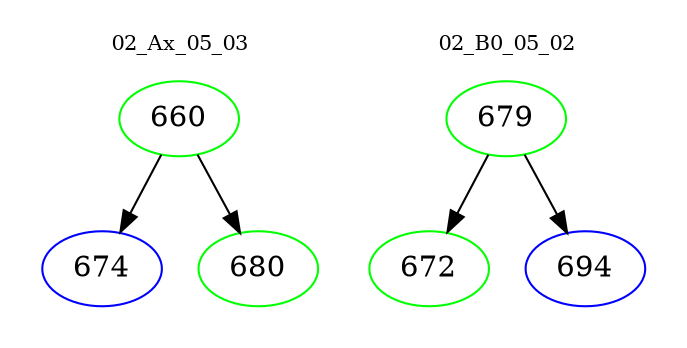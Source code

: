 digraph{
subgraph cluster_0 {
color = white
label = "02_Ax_05_03";
fontsize=10;
T0_660 [label="660", color="green"]
T0_660 -> T0_674 [color="black"]
T0_674 [label="674", color="blue"]
T0_660 -> T0_680 [color="black"]
T0_680 [label="680", color="green"]
}
subgraph cluster_1 {
color = white
label = "02_B0_05_02";
fontsize=10;
T1_679 [label="679", color="green"]
T1_679 -> T1_672 [color="black"]
T1_672 [label="672", color="green"]
T1_679 -> T1_694 [color="black"]
T1_694 [label="694", color="blue"]
}
}
